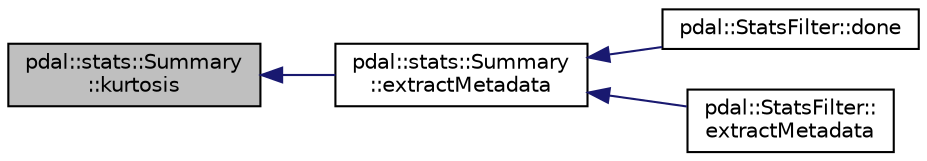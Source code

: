 digraph "pdal::stats::Summary::kurtosis"
{
  edge [fontname="Helvetica",fontsize="10",labelfontname="Helvetica",labelfontsize="10"];
  node [fontname="Helvetica",fontsize="10",shape=record];
  rankdir="LR";
  Node1 [label="pdal::stats::Summary\l::kurtosis",height=0.2,width=0.4,color="black", fillcolor="grey75", style="filled", fontcolor="black"];
  Node1 -> Node2 [dir="back",color="midnightblue",fontsize="10",style="solid",fontname="Helvetica"];
  Node2 [label="pdal::stats::Summary\l::extractMetadata",height=0.2,width=0.4,color="black", fillcolor="white", style="filled",URL="$classpdal_1_1stats_1_1Summary.html#af796af3387dc44ffe6dea09f28a793dc"];
  Node2 -> Node3 [dir="back",color="midnightblue",fontsize="10",style="solid",fontname="Helvetica"];
  Node3 [label="pdal::StatsFilter::done",height=0.2,width=0.4,color="black", fillcolor="white", style="filled",URL="$classpdal_1_1StatsFilter.html#af31e8e0558e26c2b831bd8dc50579d4a"];
  Node2 -> Node4 [dir="back",color="midnightblue",fontsize="10",style="solid",fontname="Helvetica"];
  Node4 [label="pdal::StatsFilter::\lextractMetadata",height=0.2,width=0.4,color="black", fillcolor="white", style="filled",URL="$classpdal_1_1StatsFilter.html#a374631f225f1fba0918b159c1353142e"];
}
